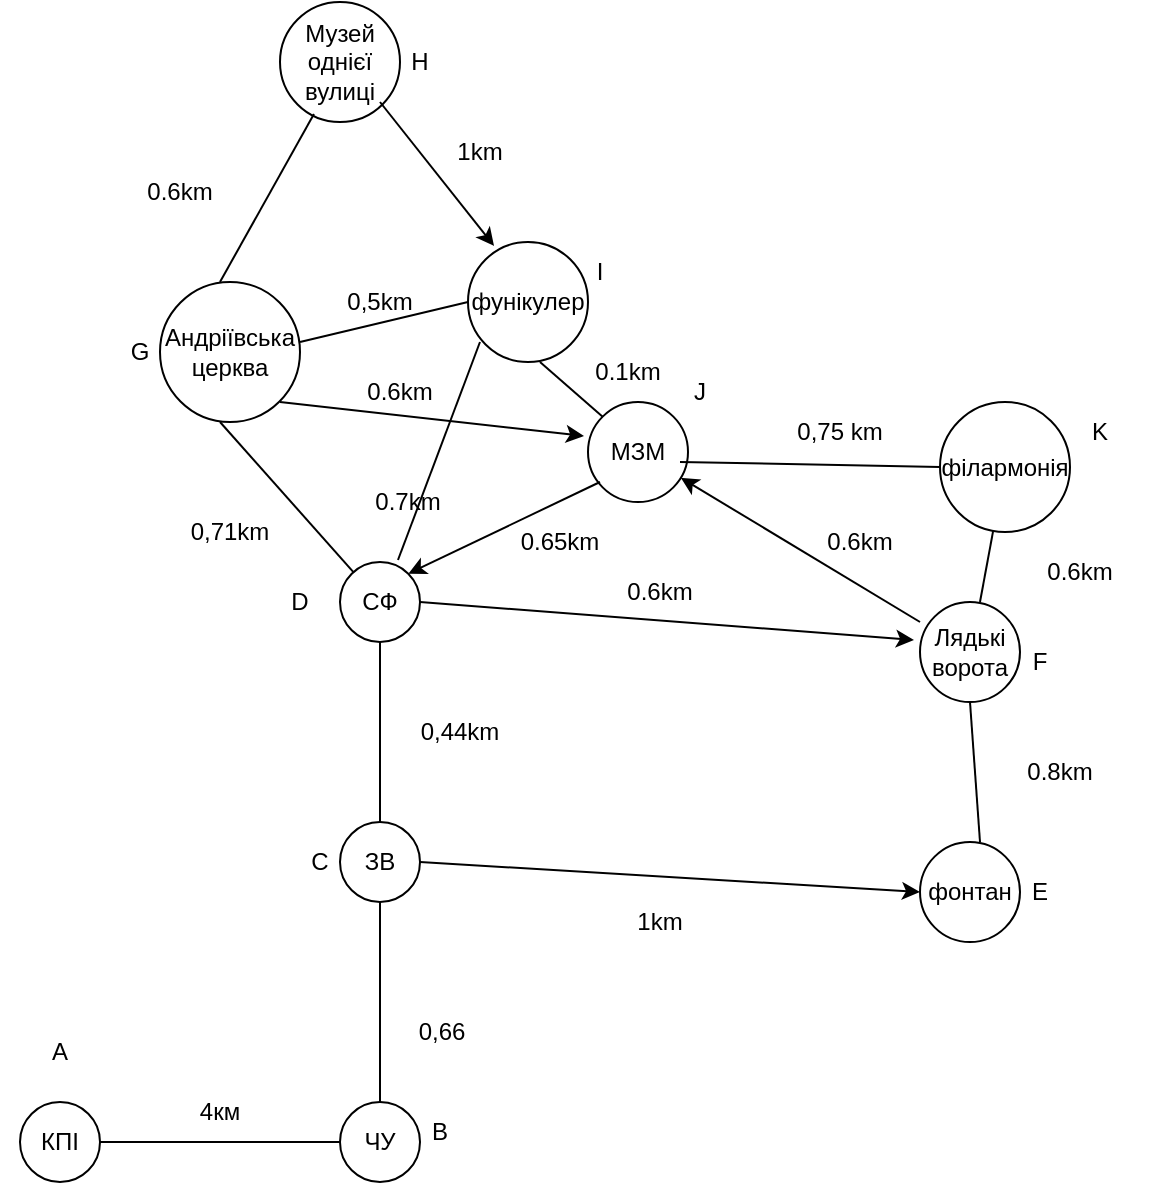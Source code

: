 <mxfile version="23.1.5" type="device">
  <diagram name="Сторінка-1" id="5bfj3tYW4u1tQgAlFqRn">
    <mxGraphModel dx="750" dy="827" grid="1" gridSize="10" guides="1" tooltips="1" connect="1" arrows="1" fold="1" page="1" pageScale="1" pageWidth="827" pageHeight="1169" math="0" shadow="0">
      <root>
        <mxCell id="0" />
        <mxCell id="1" parent="0" />
        <mxCell id="VPotY6ZfzOq0BRgEdSy8-1" value="КПІ" style="ellipse;whiteSpace=wrap;html=1;aspect=fixed;" parent="1" vertex="1">
          <mxGeometry x="140" y="560" width="40" height="40" as="geometry" />
        </mxCell>
        <mxCell id="VPotY6ZfzOq0BRgEdSy8-2" value="ЧУ" style="ellipse;whiteSpace=wrap;html=1;aspect=fixed;" parent="1" vertex="1">
          <mxGeometry x="300" y="560" width="40" height="40" as="geometry" />
        </mxCell>
        <mxCell id="VPotY6ZfzOq0BRgEdSy8-3" value="ЗВ" style="ellipse;whiteSpace=wrap;html=1;aspect=fixed;" parent="1" vertex="1">
          <mxGeometry x="300" y="420" width="40" height="40" as="geometry" />
        </mxCell>
        <mxCell id="VPotY6ZfzOq0BRgEdSy8-4" value="СФ" style="ellipse;whiteSpace=wrap;html=1;aspect=fixed;" parent="1" vertex="1">
          <mxGeometry x="300" y="290" width="40" height="40" as="geometry" />
        </mxCell>
        <mxCell id="VPotY6ZfzOq0BRgEdSy8-5" value="МЗМ" style="ellipse;whiteSpace=wrap;html=1;aspect=fixed;" parent="1" vertex="1">
          <mxGeometry x="424" y="210" width="50" height="50" as="geometry" />
        </mxCell>
        <mxCell id="VPotY6ZfzOq0BRgEdSy8-6" value="фунікулер" style="ellipse;whiteSpace=wrap;html=1;aspect=fixed;" parent="1" vertex="1">
          <mxGeometry x="364" y="130" width="60" height="60" as="geometry" />
        </mxCell>
        <mxCell id="VPotY6ZfzOq0BRgEdSy8-7" value="Андріївська&lt;br&gt;церква" style="ellipse;whiteSpace=wrap;html=1;aspect=fixed;" parent="1" vertex="1">
          <mxGeometry x="210" y="150" width="70" height="70" as="geometry" />
        </mxCell>
        <mxCell id="VPotY6ZfzOq0BRgEdSy8-8" value="Музей&lt;br&gt;однієї&lt;br&gt;вулиці" style="ellipse;whiteSpace=wrap;html=1;aspect=fixed;" parent="1" vertex="1">
          <mxGeometry x="270" y="10" width="60" height="60" as="geometry" />
        </mxCell>
        <mxCell id="VPotY6ZfzOq0BRgEdSy8-9" value="філармонія" style="ellipse;whiteSpace=wrap;html=1;aspect=fixed;" parent="1" vertex="1">
          <mxGeometry x="600" y="210" width="65" height="65" as="geometry" />
        </mxCell>
        <mxCell id="VPotY6ZfzOq0BRgEdSy8-10" value="Лядькі&lt;br&gt;ворота" style="ellipse;whiteSpace=wrap;html=1;aspect=fixed;" parent="1" vertex="1">
          <mxGeometry x="590" y="310" width="50" height="50" as="geometry" />
        </mxCell>
        <mxCell id="VPotY6ZfzOq0BRgEdSy8-11" value="фонтан" style="ellipse;whiteSpace=wrap;html=1;aspect=fixed;" parent="1" vertex="1">
          <mxGeometry x="590" y="430" width="50" height="50" as="geometry" />
        </mxCell>
        <mxCell id="VPotY6ZfzOq0BRgEdSy8-12" value="" style="endArrow=none;html=1;rounded=0;entryX=0.283;entryY=0.933;entryDx=0;entryDy=0;entryPerimeter=0;" parent="1" target="VPotY6ZfzOq0BRgEdSy8-8" edge="1">
          <mxGeometry width="50" height="50" relative="1" as="geometry">
            <mxPoint x="240" y="150" as="sourcePoint" />
            <mxPoint x="290" y="100" as="targetPoint" />
          </mxGeometry>
        </mxCell>
        <mxCell id="VPotY6ZfzOq0BRgEdSy8-13" value="" style="endArrow=none;html=1;rounded=0;entryX=0;entryY=0;entryDx=0;entryDy=0;" parent="1" target="VPotY6ZfzOq0BRgEdSy8-5" edge="1">
          <mxGeometry width="50" height="50" relative="1" as="geometry">
            <mxPoint x="400" y="190" as="sourcePoint" />
            <mxPoint x="450" y="140" as="targetPoint" />
          </mxGeometry>
        </mxCell>
        <mxCell id="VPotY6ZfzOq0BRgEdSy8-15" value="" style="endArrow=none;html=1;rounded=0;entryX=0;entryY=0.5;entryDx=0;entryDy=0;" parent="1" target="VPotY6ZfzOq0BRgEdSy8-9" edge="1">
          <mxGeometry width="50" height="50" relative="1" as="geometry">
            <mxPoint x="470" y="240" as="sourcePoint" />
            <mxPoint x="520" y="190" as="targetPoint" />
          </mxGeometry>
        </mxCell>
        <mxCell id="VPotY6ZfzOq0BRgEdSy8-16" value="" style="endArrow=none;html=1;rounded=0;entryX=0;entryY=0.5;entryDx=0;entryDy=0;" parent="1" target="VPotY6ZfzOq0BRgEdSy8-2" edge="1">
          <mxGeometry width="50" height="50" relative="1" as="geometry">
            <mxPoint x="180" y="580" as="sourcePoint" />
            <mxPoint x="230" y="530" as="targetPoint" />
          </mxGeometry>
        </mxCell>
        <mxCell id="VPotY6ZfzOq0BRgEdSy8-17" value="" style="endArrow=none;html=1;rounded=0;entryX=0.5;entryY=1;entryDx=0;entryDy=0;" parent="1" target="VPotY6ZfzOq0BRgEdSy8-3" edge="1">
          <mxGeometry width="50" height="50" relative="1" as="geometry">
            <mxPoint x="320" y="560" as="sourcePoint" />
            <mxPoint x="370" y="510" as="targetPoint" />
          </mxGeometry>
        </mxCell>
        <mxCell id="VPotY6ZfzOq0BRgEdSy8-18" value="" style="endArrow=none;html=1;rounded=0;entryX=0.5;entryY=1;entryDx=0;entryDy=0;" parent="1" target="VPotY6ZfzOq0BRgEdSy8-4" edge="1">
          <mxGeometry width="50" height="50" relative="1" as="geometry">
            <mxPoint x="320" y="420" as="sourcePoint" />
            <mxPoint x="370" y="370" as="targetPoint" />
          </mxGeometry>
        </mxCell>
        <mxCell id="VPotY6ZfzOq0BRgEdSy8-21" value="" style="endArrow=none;html=1;rounded=0;entryX=0.5;entryY=1;entryDx=0;entryDy=0;" parent="1" target="VPotY6ZfzOq0BRgEdSy8-10" edge="1">
          <mxGeometry width="50" height="50" relative="1" as="geometry">
            <mxPoint x="620" y="430" as="sourcePoint" />
            <mxPoint x="670" y="380" as="targetPoint" />
          </mxGeometry>
        </mxCell>
        <mxCell id="VPotY6ZfzOq0BRgEdSy8-22" value="" style="endArrow=none;html=1;rounded=0;" parent="1" target="VPotY6ZfzOq0BRgEdSy8-9" edge="1">
          <mxGeometry width="50" height="50" relative="1" as="geometry">
            <mxPoint x="620" y="310" as="sourcePoint" />
            <mxPoint x="670" y="260" as="targetPoint" />
          </mxGeometry>
        </mxCell>
        <mxCell id="VPotY6ZfzOq0BRgEdSy8-23" value="" style="endArrow=none;html=1;rounded=0;" parent="1" target="VPotY6ZfzOq0BRgEdSy8-4" edge="1">
          <mxGeometry width="50" height="50" relative="1" as="geometry">
            <mxPoint x="240" y="220" as="sourcePoint" />
            <mxPoint x="290" y="170" as="targetPoint" />
          </mxGeometry>
        </mxCell>
        <mxCell id="VPotY6ZfzOq0BRgEdSy8-24" value="" style="endArrow=none;html=1;rounded=0;entryX=0.725;entryY=-0.025;entryDx=0;entryDy=0;entryPerimeter=0;" parent="1" target="VPotY6ZfzOq0BRgEdSy8-4" edge="1">
          <mxGeometry width="50" height="50" relative="1" as="geometry">
            <mxPoint x="370" y="180" as="sourcePoint" />
            <mxPoint x="420" y="130" as="targetPoint" />
          </mxGeometry>
        </mxCell>
        <mxCell id="VPotY6ZfzOq0BRgEdSy8-26" value="" style="endArrow=none;html=1;rounded=0;entryX=0;entryY=0.5;entryDx=0;entryDy=0;" parent="1" target="VPotY6ZfzOq0BRgEdSy8-6" edge="1">
          <mxGeometry width="50" height="50" relative="1" as="geometry">
            <mxPoint x="280" y="180" as="sourcePoint" />
            <mxPoint x="330" y="130" as="targetPoint" />
          </mxGeometry>
        </mxCell>
        <mxCell id="VPotY6ZfzOq0BRgEdSy8-27" value="A" style="text;html=1;strokeColor=none;fillColor=none;align=center;verticalAlign=middle;whiteSpace=wrap;rounded=0;" parent="1" vertex="1">
          <mxGeometry x="130" y="520" width="60" height="30" as="geometry" />
        </mxCell>
        <mxCell id="VPotY6ZfzOq0BRgEdSy8-28" value="B" style="text;html=1;strokeColor=none;fillColor=none;align=center;verticalAlign=middle;whiteSpace=wrap;rounded=0;" parent="1" vertex="1">
          <mxGeometry x="320" y="560" width="60" height="30" as="geometry" />
        </mxCell>
        <mxCell id="VPotY6ZfzOq0BRgEdSy8-30" value="C" style="text;html=1;strokeColor=none;fillColor=none;align=center;verticalAlign=middle;whiteSpace=wrap;rounded=0;" parent="1" vertex="1">
          <mxGeometry x="260" y="425" width="60" height="30" as="geometry" />
        </mxCell>
        <mxCell id="VPotY6ZfzOq0BRgEdSy8-31" value="D" style="text;html=1;strokeColor=none;fillColor=none;align=center;verticalAlign=middle;whiteSpace=wrap;rounded=0;" parent="1" vertex="1">
          <mxGeometry x="250" y="295" width="60" height="30" as="geometry" />
        </mxCell>
        <mxCell id="VPotY6ZfzOq0BRgEdSy8-32" value="E" style="text;html=1;strokeColor=none;fillColor=none;align=center;verticalAlign=middle;whiteSpace=wrap;rounded=0;" parent="1" vertex="1">
          <mxGeometry x="620" y="440" width="60" height="30" as="geometry" />
        </mxCell>
        <mxCell id="VPotY6ZfzOq0BRgEdSy8-33" value="F" style="text;html=1;strokeColor=none;fillColor=none;align=center;verticalAlign=middle;whiteSpace=wrap;rounded=0;" parent="1" vertex="1">
          <mxGeometry x="620" y="325" width="60" height="30" as="geometry" />
        </mxCell>
        <mxCell id="VPotY6ZfzOq0BRgEdSy8-34" value="G" style="text;html=1;strokeColor=none;fillColor=none;align=center;verticalAlign=middle;whiteSpace=wrap;rounded=0;" parent="1" vertex="1">
          <mxGeometry x="170" y="170" width="60" height="30" as="geometry" />
        </mxCell>
        <mxCell id="VPotY6ZfzOq0BRgEdSy8-35" value="H" style="text;html=1;strokeColor=none;fillColor=none;align=center;verticalAlign=middle;whiteSpace=wrap;rounded=0;" parent="1" vertex="1">
          <mxGeometry x="310" y="25" width="60" height="30" as="geometry" />
        </mxCell>
        <mxCell id="VPotY6ZfzOq0BRgEdSy8-36" value="J" style="text;html=1;strokeColor=none;fillColor=none;align=center;verticalAlign=middle;whiteSpace=wrap;rounded=0;" parent="1" vertex="1">
          <mxGeometry x="450" y="190" width="60" height="30" as="geometry" />
        </mxCell>
        <mxCell id="VPotY6ZfzOq0BRgEdSy8-37" value="I" style="text;html=1;strokeColor=none;fillColor=none;align=center;verticalAlign=middle;whiteSpace=wrap;rounded=0;" parent="1" vertex="1">
          <mxGeometry x="400" y="130" width="60" height="30" as="geometry" />
        </mxCell>
        <mxCell id="VPotY6ZfzOq0BRgEdSy8-38" value="K" style="text;html=1;strokeColor=none;fillColor=none;align=center;verticalAlign=middle;whiteSpace=wrap;rounded=0;" parent="1" vertex="1">
          <mxGeometry x="650" y="210" width="60" height="30" as="geometry" />
        </mxCell>
        <mxCell id="VPotY6ZfzOq0BRgEdSy8-39" value="4км" style="text;html=1;strokeColor=none;fillColor=none;align=center;verticalAlign=middle;whiteSpace=wrap;rounded=0;" parent="1" vertex="1">
          <mxGeometry x="210" y="550" width="60" height="30" as="geometry" />
        </mxCell>
        <mxCell id="VPotY6ZfzOq0BRgEdSy8-40" value="0,66" style="text;html=1;strokeColor=none;fillColor=none;align=center;verticalAlign=middle;whiteSpace=wrap;rounded=0;" parent="1" vertex="1">
          <mxGeometry x="321" y="510" width="60" height="30" as="geometry" />
        </mxCell>
        <mxCell id="VPotY6ZfzOq0BRgEdSy8-41" value="0,44km" style="text;html=1;strokeColor=none;fillColor=none;align=center;verticalAlign=middle;whiteSpace=wrap;rounded=0;" parent="1" vertex="1">
          <mxGeometry x="330" y="360" width="60" height="30" as="geometry" />
        </mxCell>
        <mxCell id="VPotY6ZfzOq0BRgEdSy8-42" value="0,71km" style="text;html=1;strokeColor=none;fillColor=none;align=center;verticalAlign=middle;whiteSpace=wrap;rounded=0;" parent="1" vertex="1">
          <mxGeometry x="215" y="260" width="60" height="30" as="geometry" />
        </mxCell>
        <mxCell id="VPotY6ZfzOq0BRgEdSy8-43" value="0.6km" style="text;html=1;strokeColor=none;fillColor=none;align=center;verticalAlign=middle;whiteSpace=wrap;rounded=0;" parent="1" vertex="1">
          <mxGeometry x="190" y="90" width="60" height="30" as="geometry" />
        </mxCell>
        <mxCell id="VPotY6ZfzOq0BRgEdSy8-44" value="0,5km" style="text;html=1;strokeColor=none;fillColor=none;align=center;verticalAlign=middle;whiteSpace=wrap;rounded=0;" parent="1" vertex="1">
          <mxGeometry x="290" y="145" width="60" height="30" as="geometry" />
        </mxCell>
        <mxCell id="VPotY6ZfzOq0BRgEdSy8-45" value="0.1km" style="text;html=1;strokeColor=none;fillColor=none;align=center;verticalAlign=middle;whiteSpace=wrap;rounded=0;" parent="1" vertex="1">
          <mxGeometry x="414" y="180" width="60" height="30" as="geometry" />
        </mxCell>
        <mxCell id="VPotY6ZfzOq0BRgEdSy8-46" value="0.7km" style="text;html=1;strokeColor=none;fillColor=none;align=center;verticalAlign=middle;whiteSpace=wrap;rounded=0;" parent="1" vertex="1">
          <mxGeometry x="304" y="245" width="60" height="30" as="geometry" />
        </mxCell>
        <mxCell id="VPotY6ZfzOq0BRgEdSy8-47" value="0.65km" style="text;html=1;strokeColor=none;fillColor=none;align=center;verticalAlign=middle;whiteSpace=wrap;rounded=0;" parent="1" vertex="1">
          <mxGeometry x="380" y="265" width="60" height="30" as="geometry" />
        </mxCell>
        <mxCell id="VPotY6ZfzOq0BRgEdSy8-48" value="1km" style="text;html=1;strokeColor=none;fillColor=none;align=center;verticalAlign=middle;whiteSpace=wrap;rounded=0;" parent="1" vertex="1">
          <mxGeometry x="340" y="70" width="60" height="30" as="geometry" />
        </mxCell>
        <mxCell id="VPotY6ZfzOq0BRgEdSy8-49" value="0,75 km" style="text;html=1;strokeColor=none;fillColor=none;align=center;verticalAlign=middle;whiteSpace=wrap;rounded=0;" parent="1" vertex="1">
          <mxGeometry x="520" y="210" width="60" height="30" as="geometry" />
        </mxCell>
        <mxCell id="VPotY6ZfzOq0BRgEdSy8-50" value="0.6km" style="text;html=1;strokeColor=none;fillColor=none;align=center;verticalAlign=middle;whiteSpace=wrap;rounded=0;" parent="1" vertex="1">
          <mxGeometry x="430" y="290" width="60" height="30" as="geometry" />
        </mxCell>
        <mxCell id="bjG652VHou14KsyzzRdH-1" value="" style="endArrow=classic;html=1;rounded=0;entryX=-0.04;entryY=0.34;entryDx=0;entryDy=0;entryPerimeter=0;" parent="1" target="VPotY6ZfzOq0BRgEdSy8-5" edge="1">
          <mxGeometry width="50" height="50" relative="1" as="geometry">
            <mxPoint x="270" y="210" as="sourcePoint" />
            <mxPoint x="320" y="160" as="targetPoint" />
          </mxGeometry>
        </mxCell>
        <mxCell id="bjG652VHou14KsyzzRdH-2" value="0.6km" style="text;html=1;strokeColor=none;fillColor=none;align=center;verticalAlign=middle;whiteSpace=wrap;rounded=0;" parent="1" vertex="1">
          <mxGeometry x="300" y="190" width="60" height="30" as="geometry" />
        </mxCell>
        <mxCell id="bjG652VHou14KsyzzRdH-3" value="" style="endArrow=classic;html=1;rounded=0;entryX=0.217;entryY=0.033;entryDx=0;entryDy=0;entryPerimeter=0;" parent="1" target="VPotY6ZfzOq0BRgEdSy8-6" edge="1">
          <mxGeometry width="50" height="50" relative="1" as="geometry">
            <mxPoint x="320" y="60" as="sourcePoint" />
            <mxPoint x="370" y="10" as="targetPoint" />
          </mxGeometry>
        </mxCell>
        <mxCell id="bjG652VHou14KsyzzRdH-4" value="" style="endArrow=classic;html=1;rounded=0;entryX=1;entryY=0;entryDx=0;entryDy=0;" parent="1" target="VPotY6ZfzOq0BRgEdSy8-4" edge="1">
          <mxGeometry width="50" height="50" relative="1" as="geometry">
            <mxPoint x="430" y="250" as="sourcePoint" />
            <mxPoint x="480" y="200" as="targetPoint" />
          </mxGeometry>
        </mxCell>
        <mxCell id="bjG652VHou14KsyzzRdH-5" value="" style="endArrow=classic;html=1;rounded=0;entryX=-0.06;entryY=0.38;entryDx=0;entryDy=0;entryPerimeter=0;" parent="1" target="VPotY6ZfzOq0BRgEdSy8-10" edge="1">
          <mxGeometry width="50" height="50" relative="1" as="geometry">
            <mxPoint x="340" y="310" as="sourcePoint" />
            <mxPoint x="390" y="260" as="targetPoint" />
          </mxGeometry>
        </mxCell>
        <mxCell id="bjG652VHou14KsyzzRdH-6" value="" style="endArrow=classic;html=1;rounded=0;" parent="1" target="VPotY6ZfzOq0BRgEdSy8-5" edge="1">
          <mxGeometry width="50" height="50" relative="1" as="geometry">
            <mxPoint x="590" y="320" as="sourcePoint" />
            <mxPoint x="640" y="270" as="targetPoint" />
          </mxGeometry>
        </mxCell>
        <mxCell id="bjG652VHou14KsyzzRdH-7" value="" style="endArrow=classic;html=1;rounded=0;entryX=0;entryY=0.5;entryDx=0;entryDy=0;" parent="1" target="VPotY6ZfzOq0BRgEdSy8-11" edge="1">
          <mxGeometry width="50" height="50" relative="1" as="geometry">
            <mxPoint x="340" y="440" as="sourcePoint" />
            <mxPoint x="390" y="390" as="targetPoint" />
          </mxGeometry>
        </mxCell>
        <mxCell id="bjG652VHou14KsyzzRdH-8" value="0.6km" style="text;html=1;strokeColor=none;fillColor=none;align=center;verticalAlign=middle;whiteSpace=wrap;rounded=0;" parent="1" vertex="1">
          <mxGeometry x="530" y="265" width="60" height="30" as="geometry" />
        </mxCell>
        <mxCell id="bjG652VHou14KsyzzRdH-9" value="0.6km" style="text;html=1;strokeColor=none;fillColor=none;align=center;verticalAlign=middle;whiteSpace=wrap;rounded=0;" parent="1" vertex="1">
          <mxGeometry x="640" y="280" width="60" height="30" as="geometry" />
        </mxCell>
        <mxCell id="bjG652VHou14KsyzzRdH-10" value="0.8km" style="text;html=1;strokeColor=none;fillColor=none;align=center;verticalAlign=middle;whiteSpace=wrap;rounded=0;" parent="1" vertex="1">
          <mxGeometry x="630" y="380" width="60" height="30" as="geometry" />
        </mxCell>
        <mxCell id="bjG652VHou14KsyzzRdH-11" value="1km" style="text;html=1;strokeColor=none;fillColor=none;align=center;verticalAlign=middle;whiteSpace=wrap;rounded=0;" parent="1" vertex="1">
          <mxGeometry x="430" y="455" width="60" height="30" as="geometry" />
        </mxCell>
      </root>
    </mxGraphModel>
  </diagram>
</mxfile>
